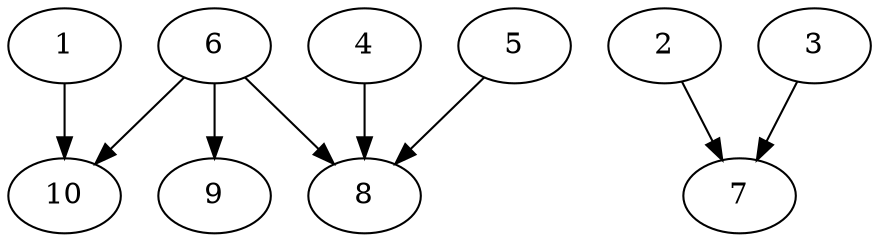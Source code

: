 // DAG automatically generated by daggen at Thu Oct  3 13:58:05 2019
// ./daggen --dot -n 10 --ccr 0.4 --fat 0.9 --regular 0.9 --density 0.5 --mindata 5242880 --maxdata 52428800 
digraph G {
  1 [size="51919360", alpha="0.10", expect_size="20767744"] 
  1 -> 10 [size ="20767744"]
  2 [size="70548480", alpha="0.10", expect_size="28219392"] 
  2 -> 7 [size ="28219392"]
  3 [size="124375040", alpha="0.20", expect_size="49750016"] 
  3 -> 7 [size ="49750016"]
  4 [size="121891840", alpha="0.02", expect_size="48756736"] 
  4 -> 8 [size ="48756736"]
  5 [size="130447360", alpha="0.06", expect_size="52178944"] 
  5 -> 8 [size ="52178944"]
  6 [size="50165760", alpha="0.00", expect_size="20066304"] 
  6 -> 8 [size ="20066304"]
  6 -> 9 [size ="20066304"]
  6 -> 10 [size ="20066304"]
  7 [size="50040320", alpha="0.13", expect_size="20016128"] 
  8 [size="59653120", alpha="0.10", expect_size="23861248"] 
  9 [size="35737600", alpha="0.09", expect_size="14295040"] 
  10 [size="104427520", alpha="0.12", expect_size="41771008"] 
}
